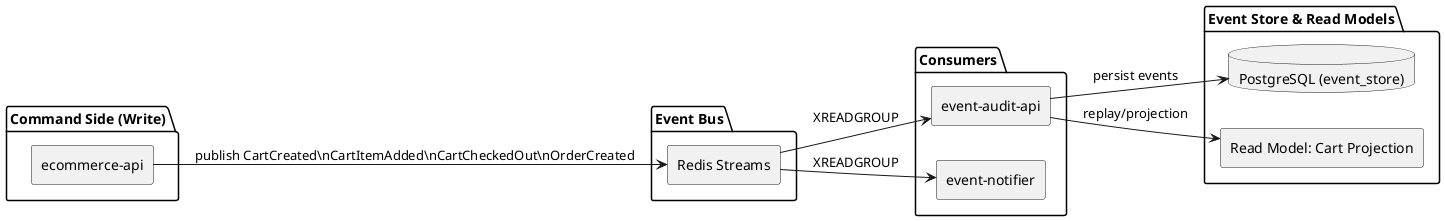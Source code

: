 @startuml
left to right direction
skinparam componentStyle rectangle

package "Command Side (Write)" {
  [ecommerce-api]
}

package "Event Bus" {
  [Redis Streams] as Redis
}

package "Consumers" {
  [event-audit-api]
  [event-notifier]
}

package "Event Store & Read Models" {
  database "PostgreSQL (event_store)" as EventStore
  [Read Model: Cart Projection]
}

[ecommerce-api] --> Redis : publish CartCreated\\nCartItemAdded\\nCartCheckedOut\\nOrderCreated
Redis --> [event-audit-api] : XREADGROUP
Redis --> [event-notifier] : XREADGROUP
[event-audit-api] --> EventStore : persist events
[event-audit-api] --> [Read Model: Cart Projection] : replay/projection

@enduml

@startuml saga_choreography
title Saga chorégraphiée - Checkout Order

actor Client
participant "ecommerce-api" as EC
participant "Redis Streams\nEvent Bus" as BUS
participant "inventory-saga-consumer" as INV
participant "event-audit-api" as AUD

Client -> EC: POST /api/v1/orders/checkout
EC -> EC: Crée Order + OrderItems
EC -> BUS: OrderCreated(items, total) on ecommerce.orders.events
BUS -> AUD: consume & store
BUS -> INV: consume OrderCreated
INV -> INV: Réserver stock par item
alt Réservation OK
    INV -> BUS: StockReserved(order_id)
    BUS -> AUD: consume & store
else Échec partiel
    INV -> BUS: StockReservationFailed(order_id, details)
    BUS -> AUD: consume & store
end

Client -> EC: POST /api/v1/orders/{id}/simulate-payment-failure
EC -> BUS: PaymentFailed(order_id, items) on ecommerce.payments.events
BUS -> INV: consume PaymentFailed
INV -> INV: Compensation: restituer stock
INV -> BUS: StockCompensated(order_id)
BUS -> AUD: consume & store

@enduml
